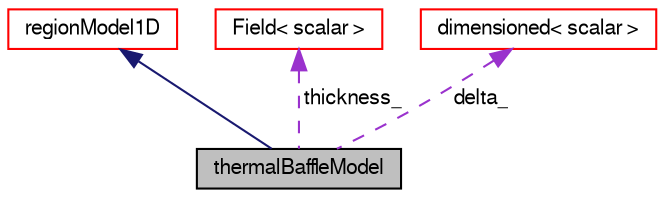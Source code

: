 digraph "thermalBaffleModel"
{
  bgcolor="transparent";
  edge [fontname="FreeSans",fontsize="10",labelfontname="FreeSans",labelfontsize="10"];
  node [fontname="FreeSans",fontsize="10",shape=record];
  Node21 [label="thermalBaffleModel",height=0.2,width=0.4,color="black", fillcolor="grey75", style="filled", fontcolor="black"];
  Node22 -> Node21 [dir="back",color="midnightblue",fontsize="10",style="solid",fontname="FreeSans"];
  Node22 [label="regionModel1D",height=0.2,width=0.4,color="red",URL="$a29002.html"];
  Node96 -> Node21 [dir="back",color="darkorchid3",fontsize="10",style="dashed",label=" thickness_" ,fontname="FreeSans"];
  Node96 [label="Field\< scalar \>",height=0.2,width=0.4,color="red",URL="$a26466.html"];
  Node104 -> Node21 [dir="back",color="darkorchid3",fontsize="10",style="dashed",label=" delta_" ,fontname="FreeSans"];
  Node104 [label="dimensioned\< scalar \>",height=0.2,width=0.4,color="red",URL="$a26366.html"];
}
